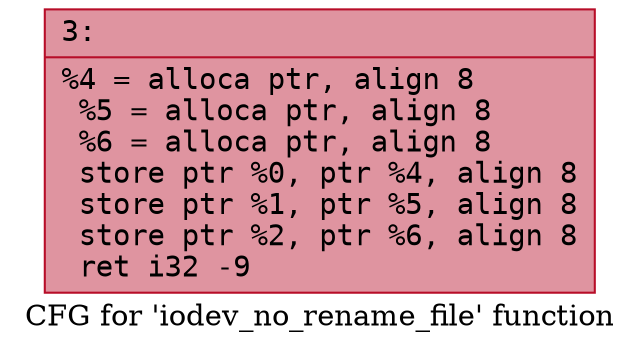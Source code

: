 digraph "CFG for 'iodev_no_rename_file' function" {
	label="CFG for 'iodev_no_rename_file' function";

	Node0x60000199ebc0 [shape=record,color="#b70d28ff", style=filled, fillcolor="#b70d2870" fontname="Courier",label="{3:\l|  %4 = alloca ptr, align 8\l  %5 = alloca ptr, align 8\l  %6 = alloca ptr, align 8\l  store ptr %0, ptr %4, align 8\l  store ptr %1, ptr %5, align 8\l  store ptr %2, ptr %6, align 8\l  ret i32 -9\l}"];
}
